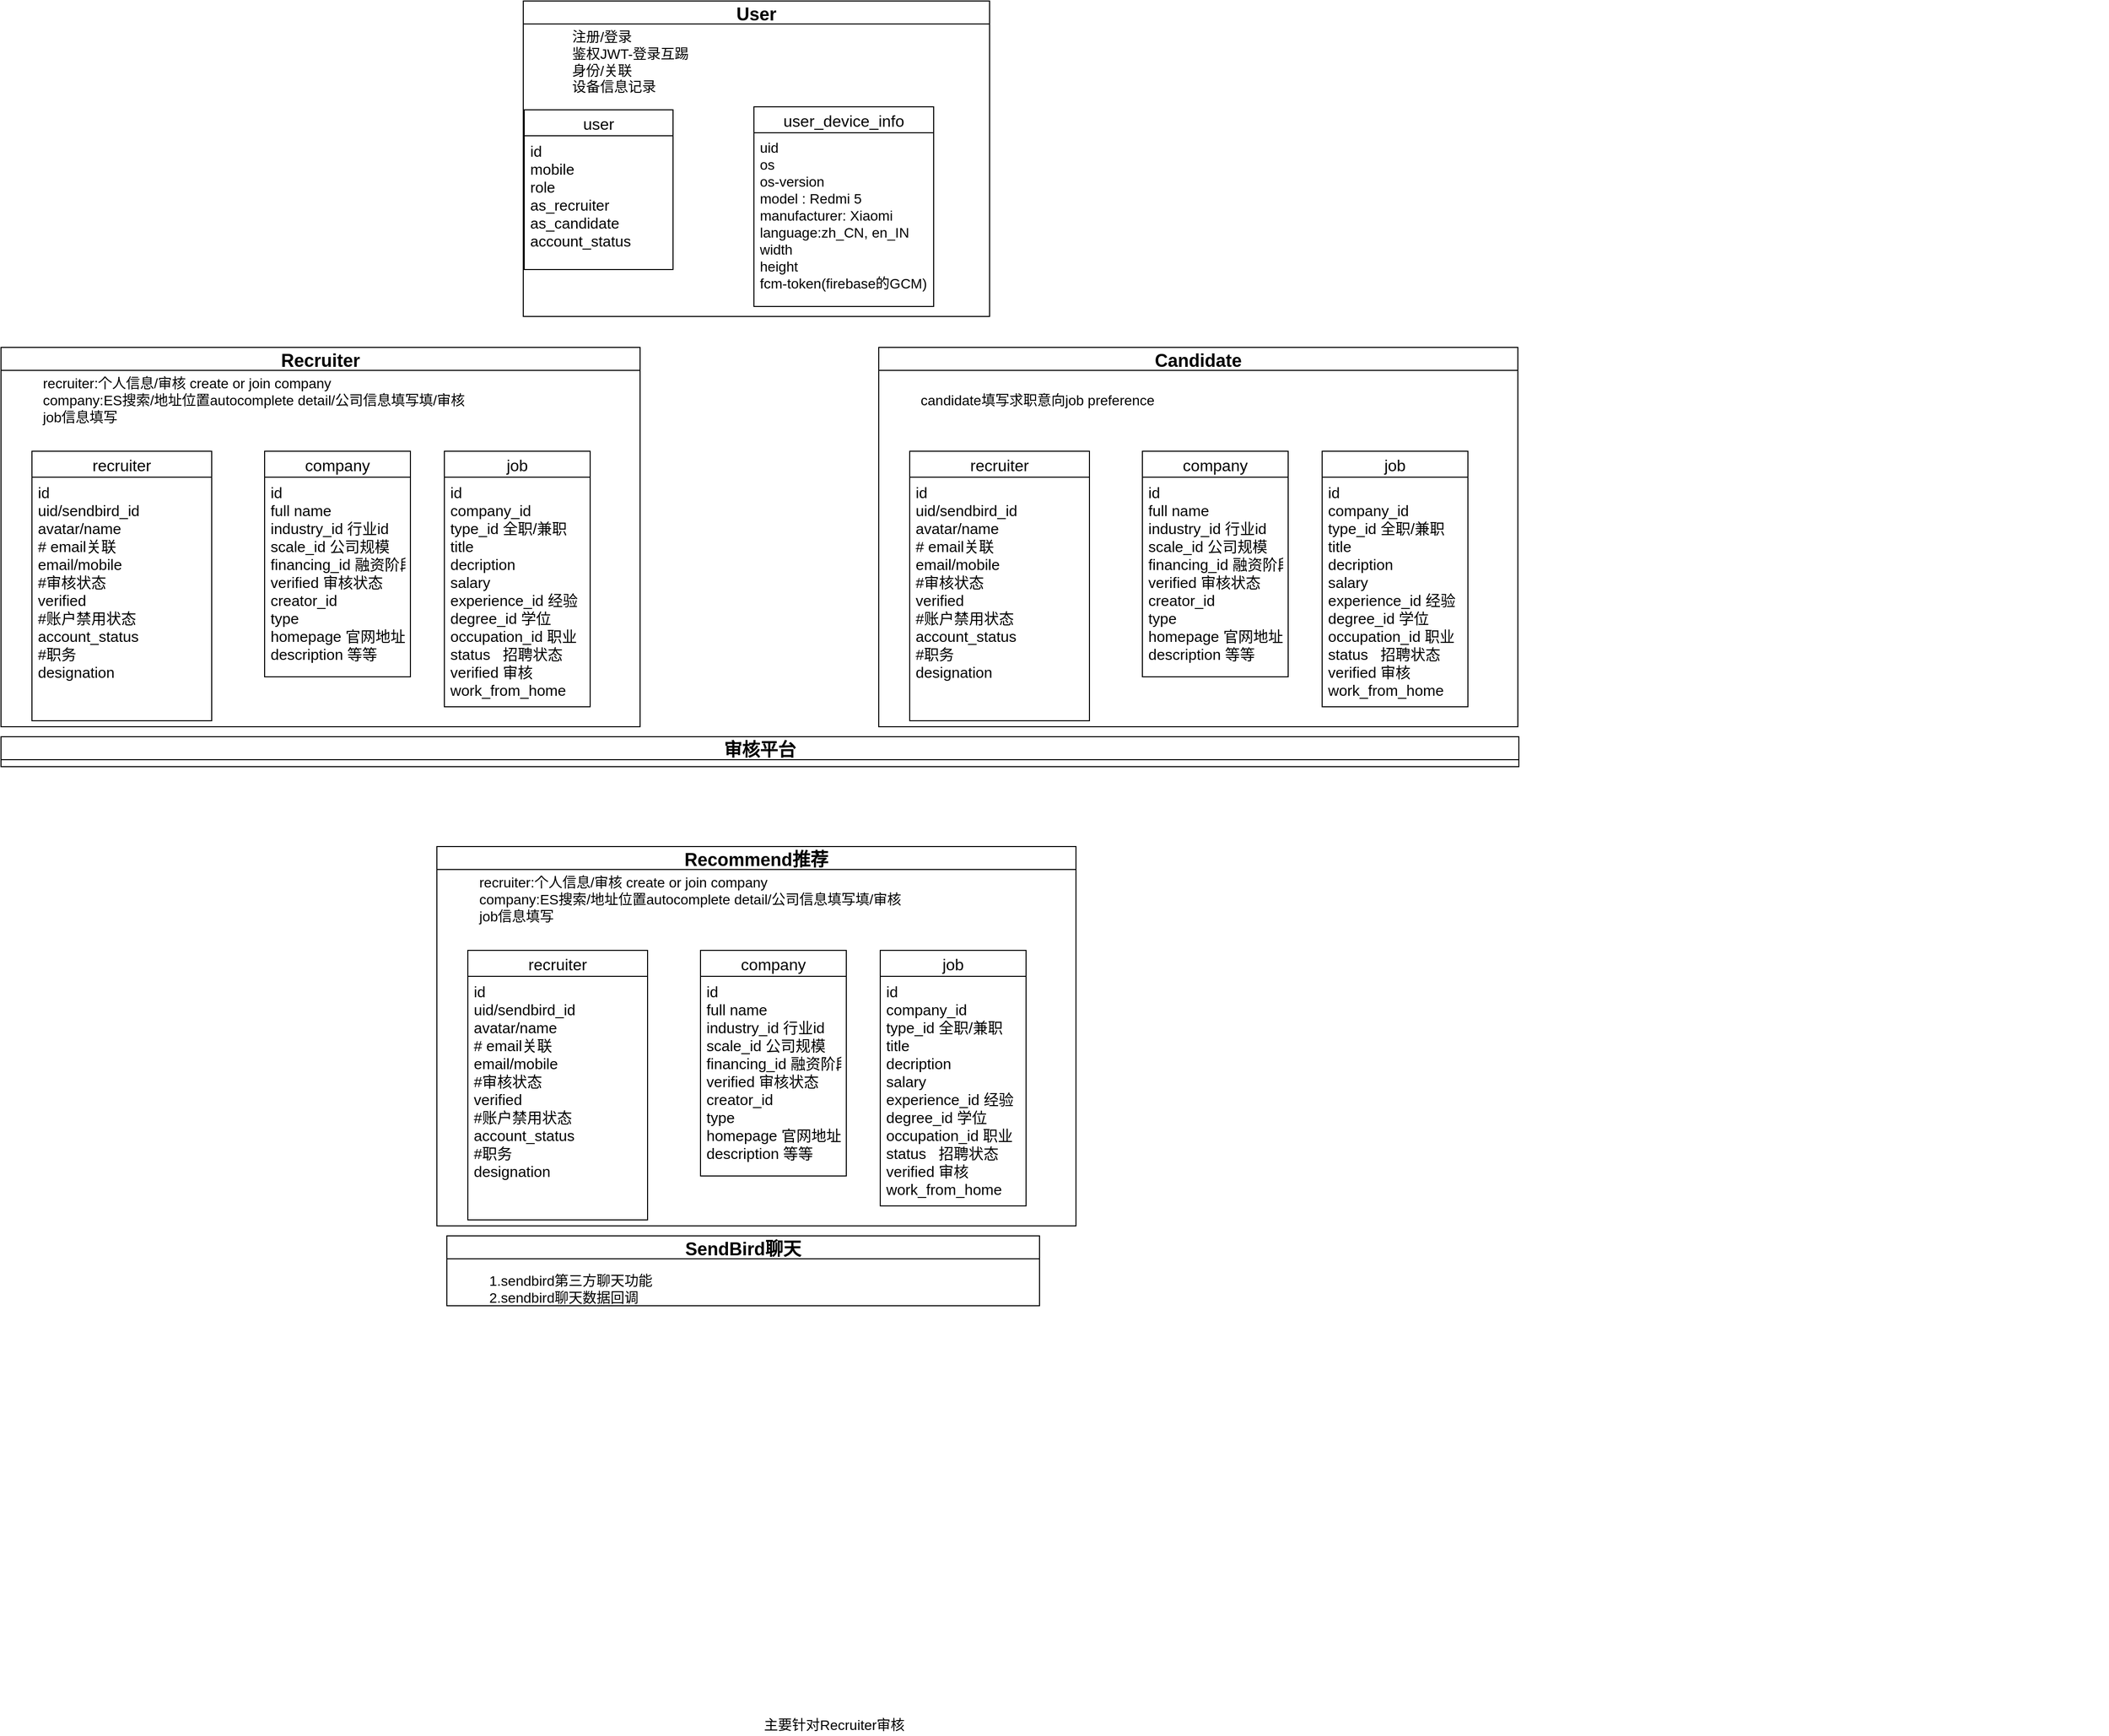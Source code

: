 <mxfile version="17.1.3" type="github">
  <diagram id="1SHHqmOzGKl9F2yKP9Ca" name="Page-1">
    <mxGraphModel dx="2066" dy="2300" grid="1" gridSize="10" guides="1" tooltips="1" connect="1" arrows="1" fold="1" page="1" pageScale="1" pageWidth="827" pageHeight="1169" math="0" shadow="0">
      <root>
        <mxCell id="0" />
        <mxCell id="1" parent="0" />
        <mxCell id="It-5ZGojbSho4e0sHDYB-4" value="Recruiter" style="swimlane;fontSize=18;" vertex="1" parent="1">
          <mxGeometry x="120" y="100" width="640" height="380" as="geometry" />
        </mxCell>
        <mxCell id="It-5ZGojbSho4e0sHDYB-5" value="User" style="swimlane;fontSize=18;" vertex="1" parent="1">
          <mxGeometry x="643" y="-247" width="467" height="316" as="geometry" />
        </mxCell>
        <mxCell id="It-5ZGojbSho4e0sHDYB-40" value="user" style="swimlane;fontStyle=0;childLayout=stackLayout;horizontal=1;startSize=26;fillColor=none;horizontalStack=0;resizeParent=1;resizeParentMax=0;resizeLast=0;collapsible=1;marginBottom=0;fontSize=16;" vertex="1" parent="It-5ZGojbSho4e0sHDYB-5">
          <mxGeometry x="1" y="109" width="149" height="160" as="geometry" />
        </mxCell>
        <mxCell id="It-5ZGojbSho4e0sHDYB-43" value="id&#xa;mobile&#xa;role&#xa;as_recruiter&#xa;as_candidate&#xa;account_status" style="text;strokeColor=none;fillColor=none;align=left;verticalAlign=top;spacingLeft=4;spacingRight=4;overflow=hidden;rotatable=0;points=[[0,0.5],[1,0.5]];portConstraint=eastwest;fontSize=15;" vertex="1" parent="It-5ZGojbSho4e0sHDYB-40">
          <mxGeometry y="26" width="149" height="134" as="geometry" />
        </mxCell>
        <mxCell id="It-5ZGojbSho4e0sHDYB-44" value="user_device_info" style="swimlane;fontStyle=0;childLayout=stackLayout;horizontal=1;startSize=26;fillColor=none;horizontalStack=0;resizeParent=1;resizeParentMax=0;resizeLast=0;collapsible=1;marginBottom=0;fontSize=16;" vertex="1" parent="1">
          <mxGeometry x="874" y="-141" width="180" height="200" as="geometry" />
        </mxCell>
        <mxCell id="It-5ZGojbSho4e0sHDYB-45" value="uid&#xa;os&#xa;os-version&#xa;model : Redmi 5&#xa;manufacturer: Xiaomi&#xa;language:zh_CN, en_IN&#xa;width &#xa;height&#xa;fcm-token(firebase的GCM)" style="text;strokeColor=none;fillColor=none;align=left;verticalAlign=top;spacingLeft=4;spacingRight=4;overflow=hidden;rotatable=0;points=[[0,0.5],[1,0.5]];portConstraint=eastwest;fontSize=14;" vertex="1" parent="It-5ZGojbSho4e0sHDYB-44">
          <mxGeometry y="26" width="180" height="174" as="geometry" />
        </mxCell>
        <mxCell id="It-5ZGojbSho4e0sHDYB-46" value="recruiter" style="swimlane;fontStyle=0;childLayout=stackLayout;horizontal=1;startSize=26;fillColor=none;horizontalStack=0;resizeParent=1;resizeParentMax=0;resizeLast=0;collapsible=1;marginBottom=0;fontSize=16;" vertex="1" parent="1">
          <mxGeometry x="151" y="204" width="180" height="270" as="geometry" />
        </mxCell>
        <mxCell id="It-5ZGojbSho4e0sHDYB-47" value="id&#xa;uid/sendbird_id&#xa;avatar/name&#xa;# email关联&#xa;email/mobile&#xa;#审核状态&#xa;verified &#xa;#账户禁用状态&#xa;account_status&#xa;#职务&#xa;designation&#xa;&#xa;" style="text;strokeColor=none;fillColor=none;align=left;verticalAlign=top;spacingLeft=4;spacingRight=4;overflow=hidden;rotatable=0;points=[[0,0.5],[1,0.5]];portConstraint=eastwest;fontSize=15;" vertex="1" parent="It-5ZGojbSho4e0sHDYB-46">
          <mxGeometry y="26" width="180" height="244" as="geometry" />
        </mxCell>
        <mxCell id="It-5ZGojbSho4e0sHDYB-49" value="company" style="swimlane;fontStyle=0;childLayout=stackLayout;horizontal=1;startSize=26;fillColor=none;horizontalStack=0;resizeParent=1;resizeParentMax=0;resizeLast=0;collapsible=1;marginBottom=0;fontSize=16;" vertex="1" parent="1">
          <mxGeometry x="384" y="204" width="146" height="226" as="geometry" />
        </mxCell>
        <mxCell id="It-5ZGojbSho4e0sHDYB-51" value="&lt;blockquote style=&quot;margin: 0px 0px 0px 40px ; border: none ; padding: 0px ; font-size: 14px&quot;&gt;&lt;span&gt;注册/登录&lt;/span&gt;&lt;br&gt;&lt;span&gt;鉴权JWT-登录互踢&lt;/span&gt;&lt;br&gt;&lt;span&gt;身份/关联&lt;/span&gt;&lt;br&gt;&lt;/blockquote&gt;&lt;blockquote style=&quot;margin: 0px 0px 0px 40px ; border: none ; padding: 0px ; font-size: 14px&quot;&gt;&lt;span&gt;设备信息记录&lt;/span&gt;&lt;/blockquote&gt;" style="text;html=1;strokeColor=none;fillColor=none;align=left;verticalAlign=middle;whiteSpace=wrap;rounded=0;fontSize=16;horizontal=1;" vertex="1" parent="1">
          <mxGeometry x="650" y="-221" width="180" height="70" as="geometry" />
        </mxCell>
        <mxCell id="It-5ZGojbSho4e0sHDYB-54" value="&lt;blockquote style=&quot;margin: 0px 0px 0px 40px ; border: none ; padding: 0px ; font-size: 14px&quot;&gt;recruiter:个人信息/审核 create or join company&lt;/blockquote&gt;&lt;blockquote style=&quot;margin: 0px 0px 0px 40px ; border: none ; padding: 0px ; font-size: 14px&quot;&gt;company:ES搜索/地址位置autocomplete detail/公司信息填写填/审核&lt;br&gt;&lt;/blockquote&gt;&lt;blockquote style=&quot;margin: 0px 0px 0px 40px ; border: none ; padding: 0px ; font-size: 14px&quot;&gt;job信息填写&lt;/blockquote&gt;" style="text;html=1;strokeColor=none;fillColor=none;align=left;verticalAlign=middle;whiteSpace=wrap;rounded=0;fontSize=16;horizontal=1;" vertex="1" parent="1">
          <mxGeometry x="120" y="125" width="510" height="55" as="geometry" />
        </mxCell>
        <mxCell id="It-5ZGojbSho4e0sHDYB-55" value="id&#xa;full name&#xa;industry_id 行业id&#xa;scale_id 公司规模 &#xa;financing_id 融资阶段&#xa;verified 审核状态&#xa;creator_id&#xa;type&#xa;homepage 官网地址&#xa;description 等等" style="text;strokeColor=none;fillColor=none;align=left;verticalAlign=top;spacingLeft=4;spacingRight=4;overflow=hidden;rotatable=0;points=[[0,0.5],[1,0.5]];portConstraint=eastwest;fontSize=15;" vertex="1" parent="1">
          <mxGeometry x="384" y="230" width="146" height="200" as="geometry" />
        </mxCell>
        <mxCell id="It-5ZGojbSho4e0sHDYB-56" value="job" style="swimlane;fontStyle=0;childLayout=stackLayout;horizontal=1;startSize=26;fillColor=none;horizontalStack=0;resizeParent=1;resizeParentMax=0;resizeLast=0;collapsible=1;marginBottom=0;fontSize=16;" vertex="1" parent="1">
          <mxGeometry x="564" y="204" width="146" height="256" as="geometry" />
        </mxCell>
        <mxCell id="It-5ZGojbSho4e0sHDYB-58" value="id&#xa;company_id&#xa;type_id 全职/兼职&#xa;title&#xa;decription&#xa;salary&#xa;experience_id 经验&#xa;degree_id 学位&#xa;occupation_id 职业&#xa;status   招聘状态&#xa;verified 审核&#xa;work_from_home" style="text;strokeColor=none;fillColor=none;align=left;verticalAlign=top;spacingLeft=4;spacingRight=4;overflow=hidden;rotatable=0;points=[[0,0.5],[1,0.5]];portConstraint=eastwest;fontSize=15;" vertex="1" parent="1">
          <mxGeometry x="564" y="230" width="146" height="240" as="geometry" />
        </mxCell>
        <mxCell id="It-5ZGojbSho4e0sHDYB-60" value="Candidate" style="swimlane;fontSize=18;" vertex="1" parent="1">
          <mxGeometry x="999" y="100" width="640" height="380" as="geometry" />
        </mxCell>
        <mxCell id="It-5ZGojbSho4e0sHDYB-61" value="recruiter" style="swimlane;fontStyle=0;childLayout=stackLayout;horizontal=1;startSize=26;fillColor=none;horizontalStack=0;resizeParent=1;resizeParentMax=0;resizeLast=0;collapsible=1;marginBottom=0;fontSize=16;" vertex="1" parent="1">
          <mxGeometry x="1030" y="204" width="180" height="270" as="geometry" />
        </mxCell>
        <mxCell id="It-5ZGojbSho4e0sHDYB-62" value="id&#xa;uid/sendbird_id&#xa;avatar/name&#xa;# email关联&#xa;email/mobile&#xa;#审核状态&#xa;verified &#xa;#账户禁用状态&#xa;account_status&#xa;#职务&#xa;designation&#xa;&#xa;" style="text;strokeColor=none;fillColor=none;align=left;verticalAlign=top;spacingLeft=4;spacingRight=4;overflow=hidden;rotatable=0;points=[[0,0.5],[1,0.5]];portConstraint=eastwest;fontSize=15;" vertex="1" parent="It-5ZGojbSho4e0sHDYB-61">
          <mxGeometry y="26" width="180" height="244" as="geometry" />
        </mxCell>
        <mxCell id="It-5ZGojbSho4e0sHDYB-63" value="company" style="swimlane;fontStyle=0;childLayout=stackLayout;horizontal=1;startSize=26;fillColor=none;horizontalStack=0;resizeParent=1;resizeParentMax=0;resizeLast=0;collapsible=1;marginBottom=0;fontSize=16;" vertex="1" parent="1">
          <mxGeometry x="1263" y="204" width="146" height="226" as="geometry" />
        </mxCell>
        <mxCell id="It-5ZGojbSho4e0sHDYB-64" value="&lt;blockquote style=&quot;margin: 0px 0px 0px 40px ; border: none ; padding: 0px ; font-size: 14px&quot;&gt;candidate填写求职意向job preference&lt;/blockquote&gt;" style="text;html=1;strokeColor=none;fillColor=none;align=left;verticalAlign=middle;whiteSpace=wrap;rounded=0;fontSize=16;horizontal=1;" vertex="1" parent="1">
          <mxGeometry x="999" y="125" width="510" height="55" as="geometry" />
        </mxCell>
        <mxCell id="It-5ZGojbSho4e0sHDYB-65" value="id&#xa;full name&#xa;industry_id 行业id&#xa;scale_id 公司规模 &#xa;financing_id 融资阶段&#xa;verified 审核状态&#xa;creator_id&#xa;type&#xa;homepage 官网地址&#xa;description 等等" style="text;strokeColor=none;fillColor=none;align=left;verticalAlign=top;spacingLeft=4;spacingRight=4;overflow=hidden;rotatable=0;points=[[0,0.5],[1,0.5]];portConstraint=eastwest;fontSize=15;" vertex="1" parent="1">
          <mxGeometry x="1263" y="230" width="146" height="200" as="geometry" />
        </mxCell>
        <mxCell id="It-5ZGojbSho4e0sHDYB-66" value="job" style="swimlane;fontStyle=0;childLayout=stackLayout;horizontal=1;startSize=26;fillColor=none;horizontalStack=0;resizeParent=1;resizeParentMax=0;resizeLast=0;collapsible=1;marginBottom=0;fontSize=16;" vertex="1" parent="1">
          <mxGeometry x="1443" y="204" width="146" height="256" as="geometry" />
        </mxCell>
        <mxCell id="It-5ZGojbSho4e0sHDYB-67" value="id&#xa;company_id&#xa;type_id 全职/兼职&#xa;title&#xa;decription&#xa;salary&#xa;experience_id 经验&#xa;degree_id 学位&#xa;occupation_id 职业&#xa;status   招聘状态&#xa;verified 审核&#xa;work_from_home" style="text;strokeColor=none;fillColor=none;align=left;verticalAlign=top;spacingLeft=4;spacingRight=4;overflow=hidden;rotatable=0;points=[[0,0.5],[1,0.5]];portConstraint=eastwest;fontSize=15;" vertex="1" parent="1">
          <mxGeometry x="1443" y="230" width="146" height="240" as="geometry" />
        </mxCell>
        <mxCell id="It-5ZGojbSho4e0sHDYB-69" value="审核平台" style="swimlane;fontSize=18;" vertex="1" parent="1">
          <mxGeometry x="120" y="490" width="1520" height="30" as="geometry">
            <mxRectangle x="120" y="490" width="100" height="30" as="alternateBounds" />
          </mxGeometry>
        </mxCell>
        <mxCell id="It-5ZGojbSho4e0sHDYB-70" value="主要针对Recruiter审核" style="text;html=1;align=center;verticalAlign=middle;resizable=0;points=[];autosize=1;strokeColor=none;fillColor=none;fontSize=14;" vertex="1" parent="1">
          <mxGeometry x="874" y="1470" width="160" height="20" as="geometry" />
        </mxCell>
        <mxCell id="It-5ZGojbSho4e0sHDYB-72" value="Recommend推荐" style="swimlane;fontSize=18;" vertex="1" parent="1">
          <mxGeometry x="556.5" y="600" width="640" height="380" as="geometry" />
        </mxCell>
        <mxCell id="It-5ZGojbSho4e0sHDYB-73" value="recruiter" style="swimlane;fontStyle=0;childLayout=stackLayout;horizontal=1;startSize=26;fillColor=none;horizontalStack=0;resizeParent=1;resizeParentMax=0;resizeLast=0;collapsible=1;marginBottom=0;fontSize=16;" vertex="1" parent="1">
          <mxGeometry x="587.5" y="704" width="180" height="270" as="geometry" />
        </mxCell>
        <mxCell id="It-5ZGojbSho4e0sHDYB-74" value="id&#xa;uid/sendbird_id&#xa;avatar/name&#xa;# email关联&#xa;email/mobile&#xa;#审核状态&#xa;verified &#xa;#账户禁用状态&#xa;account_status&#xa;#职务&#xa;designation&#xa;&#xa;" style="text;strokeColor=none;fillColor=none;align=left;verticalAlign=top;spacingLeft=4;spacingRight=4;overflow=hidden;rotatable=0;points=[[0,0.5],[1,0.5]];portConstraint=eastwest;fontSize=15;" vertex="1" parent="It-5ZGojbSho4e0sHDYB-73">
          <mxGeometry y="26" width="180" height="244" as="geometry" />
        </mxCell>
        <mxCell id="It-5ZGojbSho4e0sHDYB-75" value="company" style="swimlane;fontStyle=0;childLayout=stackLayout;horizontal=1;startSize=26;fillColor=none;horizontalStack=0;resizeParent=1;resizeParentMax=0;resizeLast=0;collapsible=1;marginBottom=0;fontSize=16;" vertex="1" parent="1">
          <mxGeometry x="820.5" y="704" width="146" height="226" as="geometry" />
        </mxCell>
        <mxCell id="It-5ZGojbSho4e0sHDYB-76" value="&lt;blockquote style=&quot;margin: 0px 0px 0px 40px ; border: none ; padding: 0px ; font-size: 14px&quot;&gt;recruiter:个人信息/审核 create or join company&lt;/blockquote&gt;&lt;blockquote style=&quot;margin: 0px 0px 0px 40px ; border: none ; padding: 0px ; font-size: 14px&quot;&gt;company:ES搜索/地址位置autocomplete detail/公司信息填写填/审核&lt;br&gt;&lt;/blockquote&gt;&lt;blockquote style=&quot;margin: 0px 0px 0px 40px ; border: none ; padding: 0px ; font-size: 14px&quot;&gt;job信息填写&lt;/blockquote&gt;" style="text;html=1;strokeColor=none;fillColor=none;align=left;verticalAlign=middle;whiteSpace=wrap;rounded=0;fontSize=16;horizontal=1;" vertex="1" parent="1">
          <mxGeometry x="556.5" y="625" width="510" height="55" as="geometry" />
        </mxCell>
        <mxCell id="It-5ZGojbSho4e0sHDYB-77" value="id&#xa;full name&#xa;industry_id 行业id&#xa;scale_id 公司规模 &#xa;financing_id 融资阶段&#xa;verified 审核状态&#xa;creator_id&#xa;type&#xa;homepage 官网地址&#xa;description 等等" style="text;strokeColor=none;fillColor=none;align=left;verticalAlign=top;spacingLeft=4;spacingRight=4;overflow=hidden;rotatable=0;points=[[0,0.5],[1,0.5]];portConstraint=eastwest;fontSize=15;" vertex="1" parent="1">
          <mxGeometry x="820.5" y="730" width="146" height="200" as="geometry" />
        </mxCell>
        <mxCell id="It-5ZGojbSho4e0sHDYB-78" value="job" style="swimlane;fontStyle=0;childLayout=stackLayout;horizontal=1;startSize=26;fillColor=none;horizontalStack=0;resizeParent=1;resizeParentMax=0;resizeLast=0;collapsible=1;marginBottom=0;fontSize=16;" vertex="1" parent="1">
          <mxGeometry x="1000.5" y="704" width="146" height="256" as="geometry" />
        </mxCell>
        <mxCell id="It-5ZGojbSho4e0sHDYB-79" value="id&#xa;company_id&#xa;type_id 全职/兼职&#xa;title&#xa;decription&#xa;salary&#xa;experience_id 经验&#xa;degree_id 学位&#xa;occupation_id 职业&#xa;status   招聘状态&#xa;verified 审核&#xa;work_from_home" style="text;strokeColor=none;fillColor=none;align=left;verticalAlign=top;spacingLeft=4;spacingRight=4;overflow=hidden;rotatable=0;points=[[0,0.5],[1,0.5]];portConstraint=eastwest;fontSize=15;" vertex="1" parent="1">
          <mxGeometry x="1000.5" y="730" width="146" height="240" as="geometry" />
        </mxCell>
        <mxCell id="It-5ZGojbSho4e0sHDYB-82" value="" style="shape=image;html=1;verticalAlign=top;verticalLabelPosition=bottom;labelBackgroundColor=#ffffff;imageAspect=0;aspect=fixed;image=https://cdn2.iconfinder.com/data/icons/essential-web-1-1/50/filter-analysis-remove-customize-funnel-128.png;fontSize=14;" vertex="1" parent="1">
          <mxGeometry x="2190" y="1390" width="40" height="40" as="geometry" />
        </mxCell>
        <mxCell id="It-5ZGojbSho4e0sHDYB-83" value="SendBird聊天" style="swimlane;fontSize=18;" vertex="1" parent="1">
          <mxGeometry x="566.5" y="990" width="593.5" height="70" as="geometry" />
        </mxCell>
        <mxCell id="It-5ZGojbSho4e0sHDYB-87" value="&lt;blockquote style=&quot;margin: 0px 0px 0px 40px ; border: none ; padding: 0px ; font-size: 14px&quot;&gt;1.sendbird第三方聊天功能&lt;/blockquote&gt;&lt;blockquote style=&quot;margin: 0px 0px 0px 40px ; border: none ; padding: 0px ; font-size: 14px&quot;&gt;2.sendbird聊天数据回调&lt;/blockquote&gt;" style="text;html=1;strokeColor=none;fillColor=none;align=left;verticalAlign=middle;whiteSpace=wrap;rounded=0;fontSize=16;horizontal=1;" vertex="1" parent="1">
          <mxGeometry x="566.5" y="1015" width="510" height="55" as="geometry" />
        </mxCell>
      </root>
    </mxGraphModel>
  </diagram>
</mxfile>
